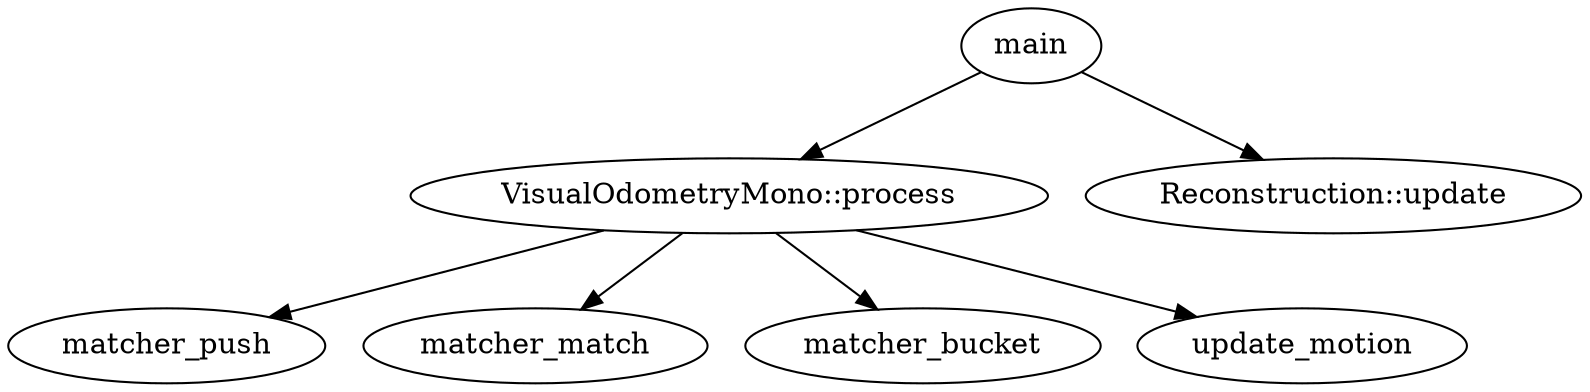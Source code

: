 digraph G {
    main

    visomono_process [label="VisualOdometryMono::process"]

    reconstruction_update [label="Reconstruction::update"]

    main -> visomono_process
    main -> reconstruction_update

    visomono_process -> matcher_push
    visomono_process -> matcher_match
    visomono_process -> matcher_bucket
    visomono_process -> update_motion

}